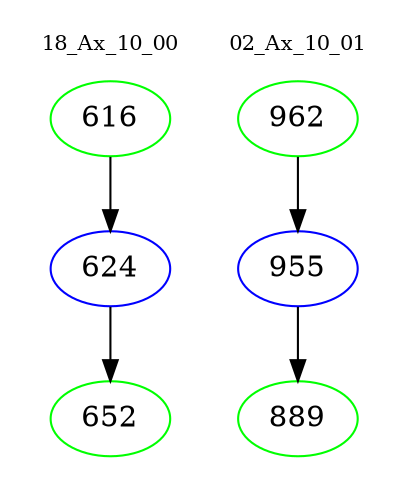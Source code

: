 digraph{
subgraph cluster_0 {
color = white
label = "18_Ax_10_00";
fontsize=10;
T0_616 [label="616", color="green"]
T0_616 -> T0_624 [color="black"]
T0_624 [label="624", color="blue"]
T0_624 -> T0_652 [color="black"]
T0_652 [label="652", color="green"]
}
subgraph cluster_1 {
color = white
label = "02_Ax_10_01";
fontsize=10;
T1_962 [label="962", color="green"]
T1_962 -> T1_955 [color="black"]
T1_955 [label="955", color="blue"]
T1_955 -> T1_889 [color="black"]
T1_889 [label="889", color="green"]
}
}
